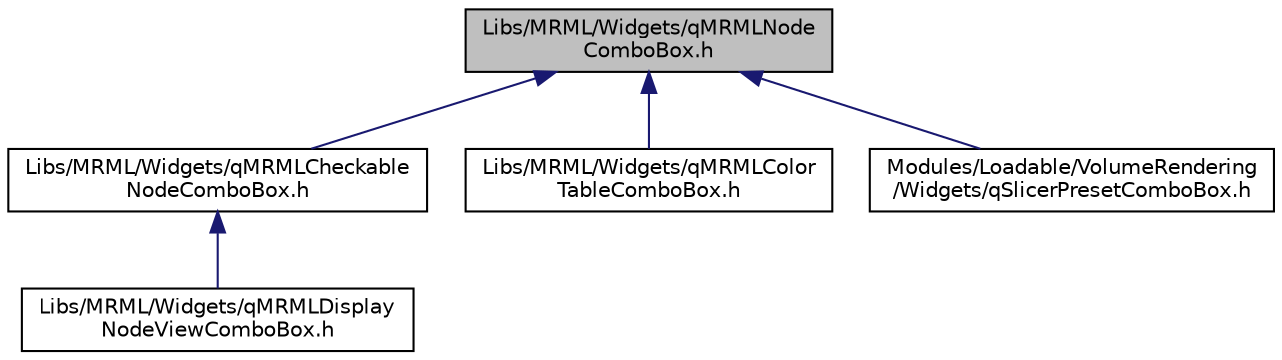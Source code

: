 digraph "Libs/MRML/Widgets/qMRMLNodeComboBox.h"
{
  bgcolor="transparent";
  edge [fontname="Helvetica",fontsize="10",labelfontname="Helvetica",labelfontsize="10"];
  node [fontname="Helvetica",fontsize="10",shape=record];
  Node7 [label="Libs/MRML/Widgets/qMRMLNode\lComboBox.h",height=0.2,width=0.4,color="black", fillcolor="grey75", style="filled", fontcolor="black"];
  Node7 -> Node8 [dir="back",color="midnightblue",fontsize="10",style="solid",fontname="Helvetica"];
  Node8 [label="Libs/MRML/Widgets/qMRMLCheckable\lNodeComboBox.h",height=0.2,width=0.4,color="black",URL="$qMRMLCheckableNodeComboBox_8h.html"];
  Node8 -> Node9 [dir="back",color="midnightblue",fontsize="10",style="solid",fontname="Helvetica"];
  Node9 [label="Libs/MRML/Widgets/qMRMLDisplay\lNodeViewComboBox.h",height=0.2,width=0.4,color="black",URL="$qMRMLDisplayNodeViewComboBox_8h.html"];
  Node7 -> Node10 [dir="back",color="midnightblue",fontsize="10",style="solid",fontname="Helvetica"];
  Node10 [label="Libs/MRML/Widgets/qMRMLColor\lTableComboBox.h",height=0.2,width=0.4,color="black",URL="$qMRMLColorTableComboBox_8h.html"];
  Node7 -> Node11 [dir="back",color="midnightblue",fontsize="10",style="solid",fontname="Helvetica"];
  Node11 [label="Modules/Loadable/VolumeRendering\l/Widgets/qSlicerPresetComboBox.h",height=0.2,width=0.4,color="black",URL="$qSlicerPresetComboBox_8h.html"];
}
